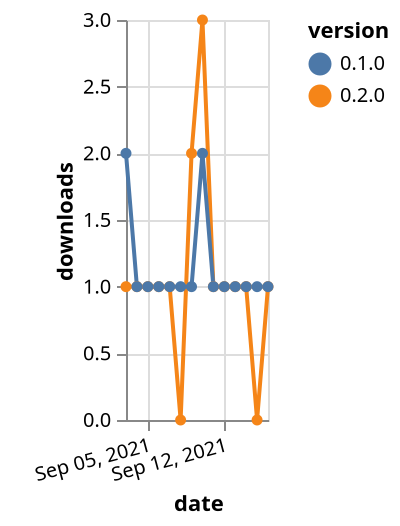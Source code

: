 {"$schema": "https://vega.github.io/schema/vega-lite/v5.json", "description": "A simple bar chart with embedded data.", "data": {"values": [{"date": "2021-09-03", "total": 142, "delta": 1, "version": "0.2.0"}, {"date": "2021-09-04", "total": 143, "delta": 1, "version": "0.2.0"}, {"date": "2021-09-05", "total": 144, "delta": 1, "version": "0.2.0"}, {"date": "2021-09-06", "total": 145, "delta": 1, "version": "0.2.0"}, {"date": "2021-09-07", "total": 146, "delta": 1, "version": "0.2.0"}, {"date": "2021-09-08", "total": 146, "delta": 0, "version": "0.2.0"}, {"date": "2021-09-09", "total": 148, "delta": 2, "version": "0.2.0"}, {"date": "2021-09-10", "total": 151, "delta": 3, "version": "0.2.0"}, {"date": "2021-09-11", "total": 152, "delta": 1, "version": "0.2.0"}, {"date": "2021-09-12", "total": 153, "delta": 1, "version": "0.2.0"}, {"date": "2021-09-13", "total": 154, "delta": 1, "version": "0.2.0"}, {"date": "2021-09-14", "total": 155, "delta": 1, "version": "0.2.0"}, {"date": "2021-09-15", "total": 155, "delta": 0, "version": "0.2.0"}, {"date": "2021-09-16", "total": 156, "delta": 1, "version": "0.2.0"}, {"date": "2021-09-03", "total": 152, "delta": 2, "version": "0.1.0"}, {"date": "2021-09-04", "total": 153, "delta": 1, "version": "0.1.0"}, {"date": "2021-09-05", "total": 154, "delta": 1, "version": "0.1.0"}, {"date": "2021-09-06", "total": 155, "delta": 1, "version": "0.1.0"}, {"date": "2021-09-07", "total": 156, "delta": 1, "version": "0.1.0"}, {"date": "2021-09-08", "total": 157, "delta": 1, "version": "0.1.0"}, {"date": "2021-09-09", "total": 158, "delta": 1, "version": "0.1.0"}, {"date": "2021-09-10", "total": 160, "delta": 2, "version": "0.1.0"}, {"date": "2021-09-11", "total": 161, "delta": 1, "version": "0.1.0"}, {"date": "2021-09-12", "total": 162, "delta": 1, "version": "0.1.0"}, {"date": "2021-09-13", "total": 163, "delta": 1, "version": "0.1.0"}, {"date": "2021-09-14", "total": 164, "delta": 1, "version": "0.1.0"}, {"date": "2021-09-15", "total": 165, "delta": 1, "version": "0.1.0"}, {"date": "2021-09-16", "total": 166, "delta": 1, "version": "0.1.0"}]}, "width": "container", "mark": {"type": "line", "point": {"filled": true}}, "encoding": {"x": {"field": "date", "type": "temporal", "timeUnit": "yearmonthdate", "title": "date", "axis": {"labelAngle": -15}}, "y": {"field": "delta", "type": "quantitative", "title": "downloads"}, "color": {"field": "version", "type": "nominal"}, "tooltip": {"field": "delta"}}}